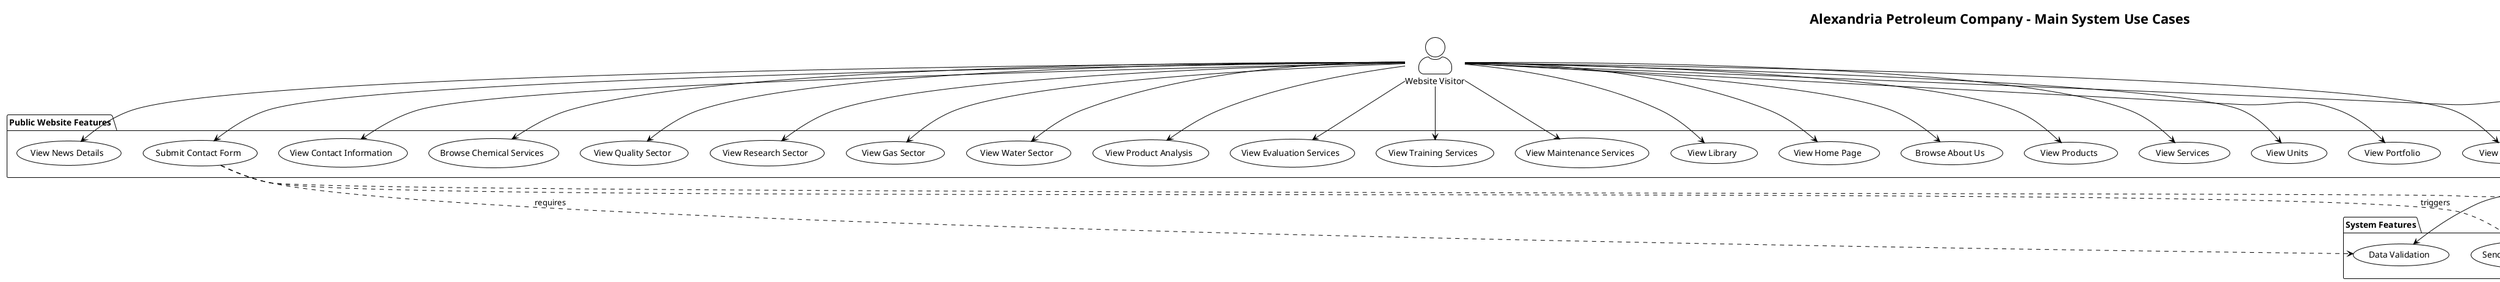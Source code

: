 @startuml
!theme plain
skinparam backgroundColor #FFFFFF
skinparam actorStyle awesome
skinparam usecaseStyle rectangle

title Alexandria Petroleum Company - Main System Use Cases

actor "Website Visitor" as Visitor
actor "Admin User" as Admin
actor "System" as System

package "Public Website Features" {
    usecase "View Home Page" as UC1
    usecase "Browse About Us" as UC2
    usecase "View Products" as UC3
    usecase "View Services" as UC4
    usecase "View Units" as UC5
    usecase "View Portfolio" as UC6
    usecase "View Projects" as UC7
    usecase "View News" as UC8
    usecase "View News Details" as UC9
    usecase "Submit Contact Form" as UC10
    usecase "View Contact Information" as UC11
    usecase "Browse Chemical Services" as UC12
    usecase "View Quality Sector" as UC13
    usecase "View Research Sector" as UC14
    usecase "View Gas Sector" as UC15
    usecase "View Water Sector" as UC16
    usecase "View Product Analysis" as UC17
    usecase "View Evaluation Services" as UC18
    usecase "View Training Services" as UC19
    usecase "View Maintenance Services" as UC20
    usecase "View Library" as UC21
}

package "Admin Management Features" {
    usecase "Manage Sharing Rates" as UC22
    usecase "Manage Chairmen" as UC23
    usecase "Manage News" as UC24
    usecase "Manage News Ticker" as UC25
    usecase "Manage Projects" as UC26
    usecase "Manage Contacts" as UC27
    usecase "View Contact Statistics" as UC28
    usecase "Upload Images" as UC29
    usecase "Delete Content" as UC30
    usecase "Mark Contact as Replied" as UC31
}

package "System Features" {
    usecase "Send Email Notifications" as UC32
    usecase "Log System Events" as UC33
    usecase "Real-time Updates (SSE)" as UC34
    usecase "File Upload Management" as UC35
    usecase "Data Validation" as UC36
    usecase "Rate Limiting" as UC37
}

' Visitor relationships
Visitor --> UC1
Visitor --> UC2
Visitor --> UC3
Visitor --> UC4
Visitor --> UC5
Visitor --> UC6
Visitor --> UC7
Visitor --> UC8
Visitor --> UC9
Visitor --> UC10
Visitor --> UC11
Visitor --> UC12
Visitor --> UC13
Visitor --> UC14
Visitor --> UC15
Visitor --> UC16
Visitor --> UC17
Visitor --> UC18
Visitor --> UC19
Visitor --> UC20
Visitor --> UC21

' Admin relationships
Admin --> UC22
Admin --> UC23
Admin --> UC24
Admin --> UC25
Admin --> UC26
Admin --> UC27
Admin --> UC28
Admin --> UC29
Admin --> UC30
Admin --> UC31

' System relationships
System --> UC32
System --> UC33
System --> UC34
System --> UC35
System --> UC36
System --> UC37

' Dependencies
UC10 ..> UC32 : triggers
UC24 ..> UC34 : triggers
UC25 ..> UC34 : triggers
UC26 ..> UC34 : triggers
UC27 ..> UC33 : triggers
UC29 ..> UC35 : uses
UC10 ..> UC36 : requires
UC10 ..> UC37 : subject to

@enduml